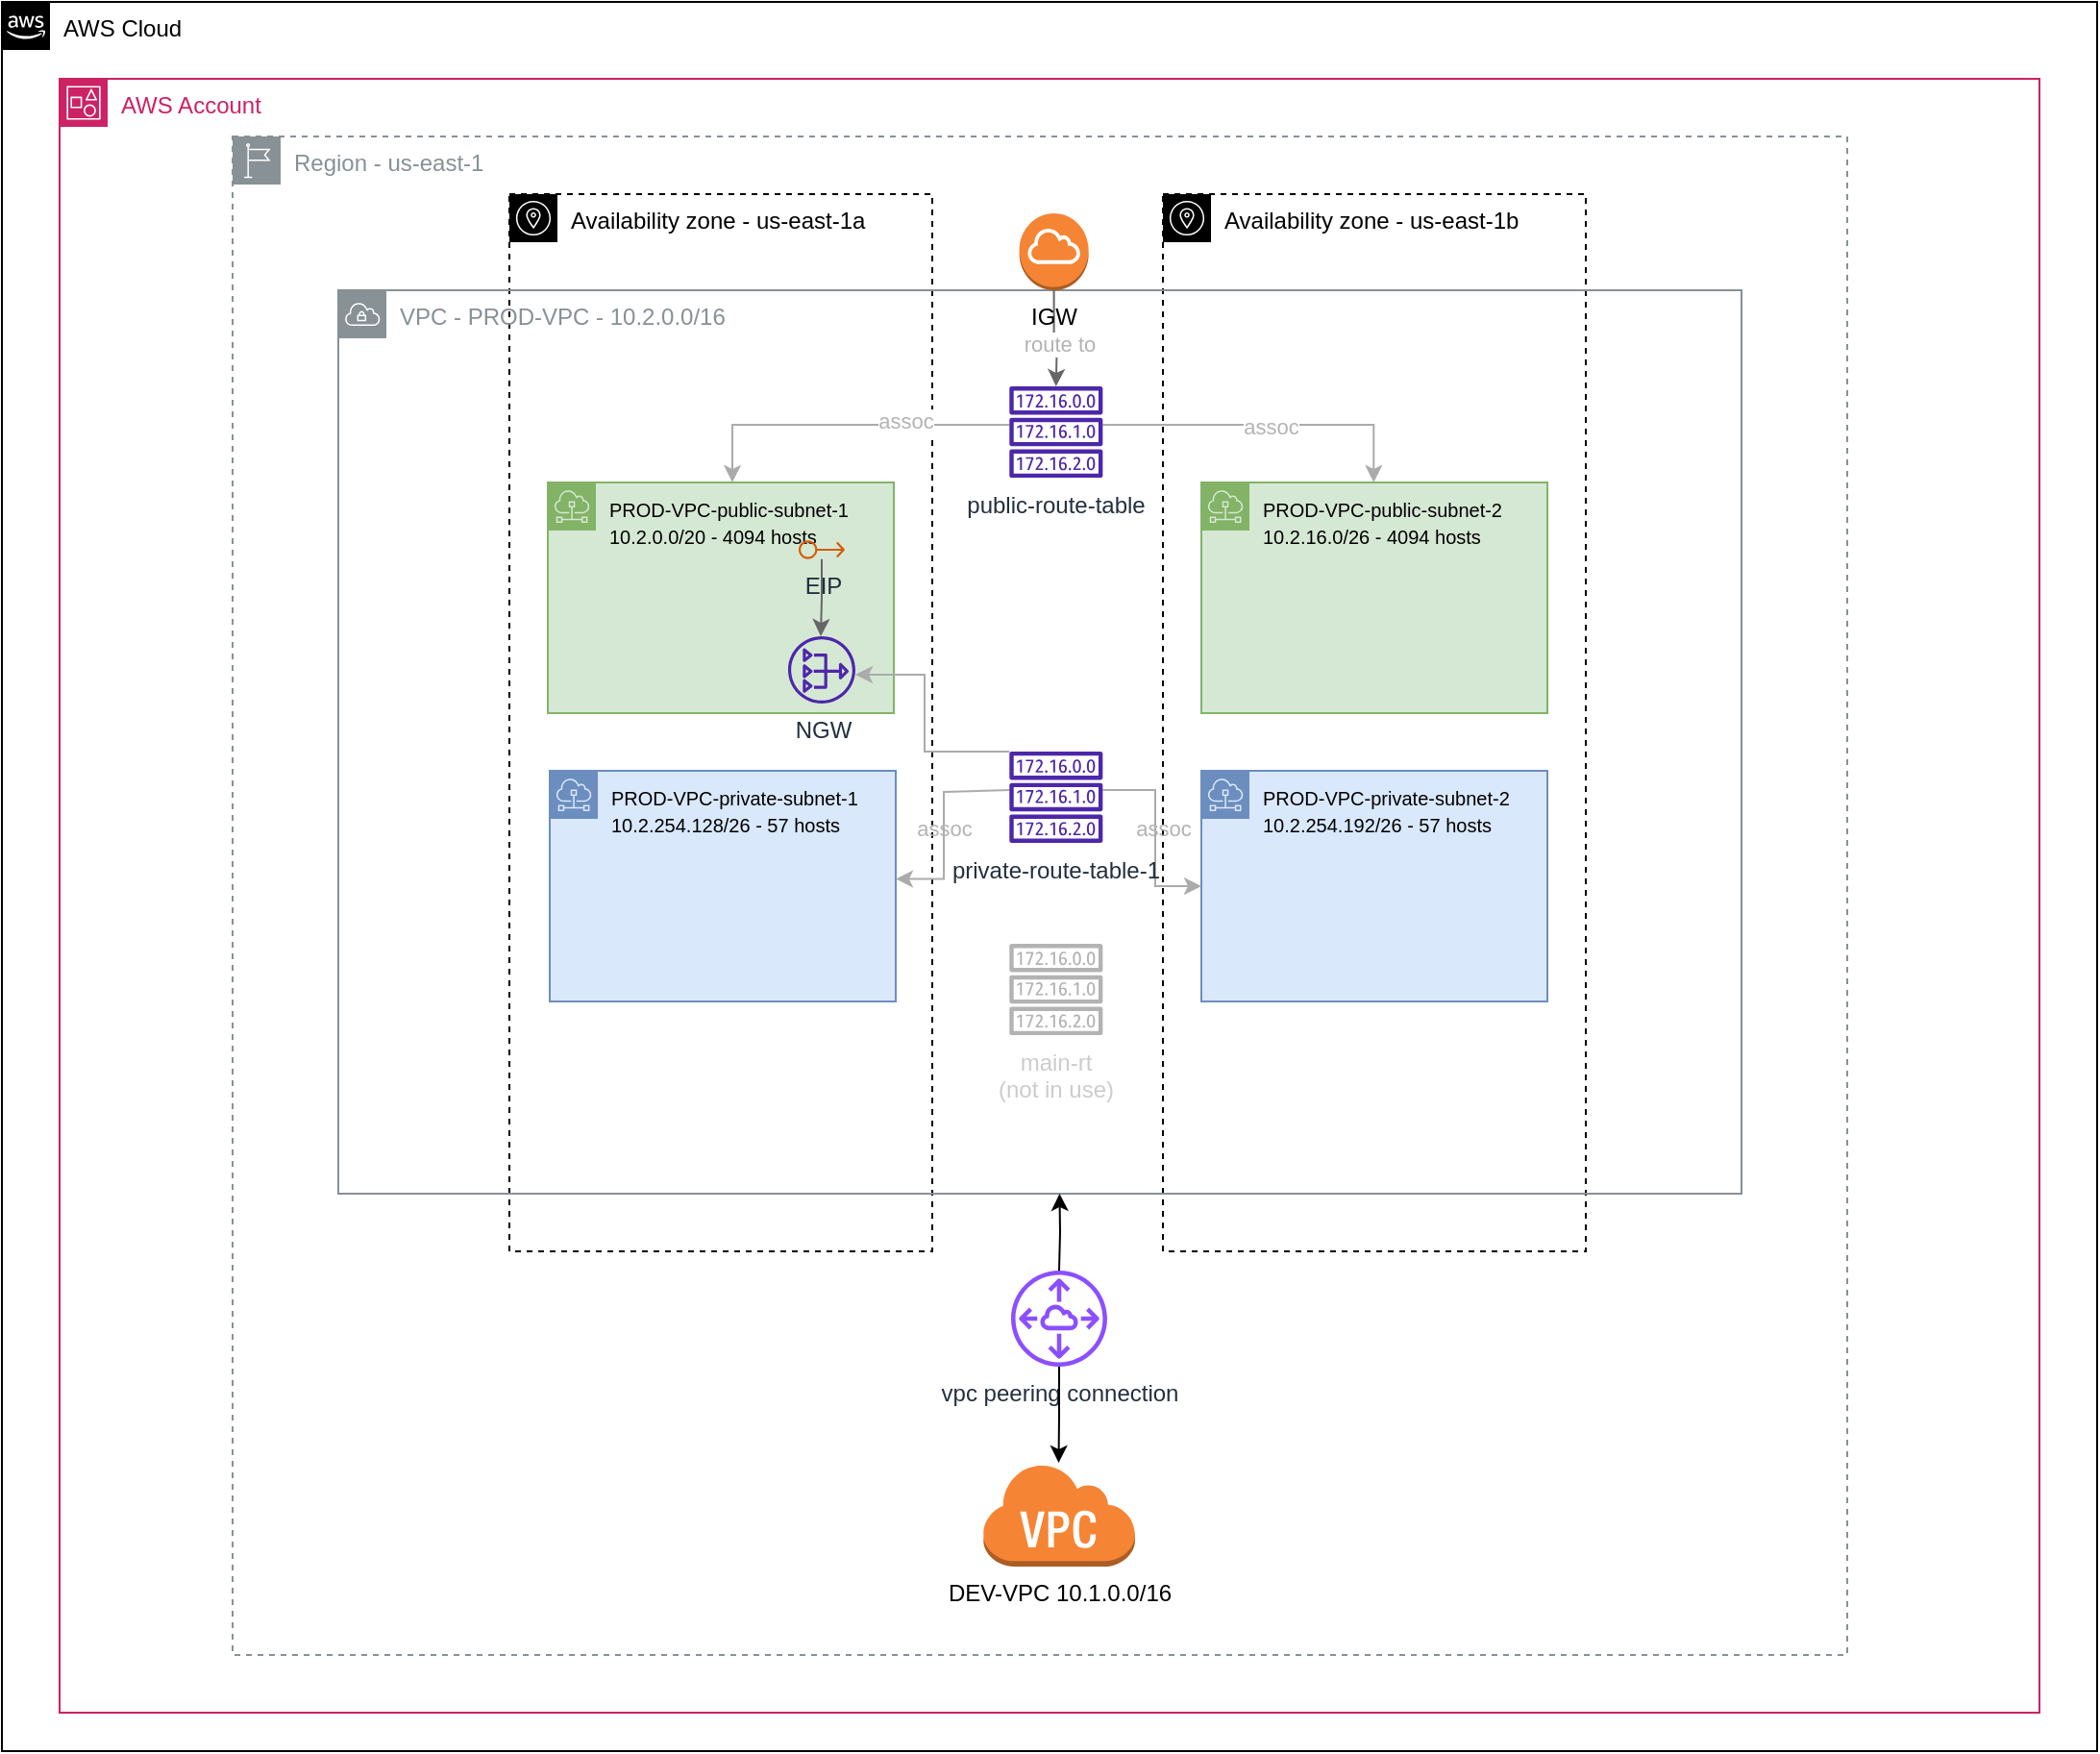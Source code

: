 <mxfile version="22.0.2" type="device">
  <diagram id="Ht1M8jgEwFfnCIfOTk4-" name="Page-1">
    <mxGraphModel dx="897" dy="1625" grid="1" gridSize="10" guides="1" tooltips="1" connect="1" arrows="1" fold="1" page="1" pageScale="1" pageWidth="1169" pageHeight="827" math="0" shadow="0">
      <root>
        <mxCell id="0" />
        <mxCell id="1QPkmNafXfvHqA0HPbNG-1" value="Cloud + Account + Region + AZs" parent="0" />
        <mxCell id="1QPkmNafXfvHqA0HPbNG-2" value="AWS Cloud" style="points=[[0,0],[0.25,0],[0.5,0],[0.75,0],[1,0],[1,0.25],[1,0.5],[1,0.75],[1,1],[0.75,1],[0.5,1],[0.25,1],[0,1],[0,0.75],[0,0.5],[0,0.25]];outlineConnect=0;html=1;whiteSpace=wrap;fontSize=12;fontStyle=0;shape=mxgraph.aws4.group;grIcon=mxgraph.aws4.group_aws_cloud_alt;verticalAlign=top;align=left;spacingLeft=30;dashed=0;labelBackgroundColor=#ffffff;container=0;pointerEvents=0;collapsible=0;recursiveResize=0;fillColor=none;" parent="1QPkmNafXfvHqA0HPbNG-1" vertex="1">
          <mxGeometry x="40" y="-490" width="1090" height="910" as="geometry" />
        </mxCell>
        <mxCell id="1QPkmNafXfvHqA0HPbNG-3" value="AWS Account" style="points=[[0,0],[0.25,0],[0.5,0],[0.75,0],[1,0],[1,0.25],[1,0.5],[1,0.75],[1,1],[0.75,1],[0.5,1],[0.25,1],[0,1],[0,0.75],[0,0.5],[0,0.25]];outlineConnect=0;gradientColor=none;html=1;whiteSpace=wrap;fontSize=12;fontStyle=0;container=0;pointerEvents=0;collapsible=0;recursiveResize=0;shape=mxgraph.aws4.group;grIcon=mxgraph.aws4.group_account;strokeColor=#CD2264;fillColor=none;verticalAlign=top;align=left;spacingLeft=30;fontColor=#CD2264;dashed=0;" parent="1QPkmNafXfvHqA0HPbNG-1" vertex="1">
          <mxGeometry x="70" y="-450" width="1030" height="850" as="geometry" />
        </mxCell>
        <mxCell id="1QPkmNafXfvHqA0HPbNG-5" value="Region - us-east-1" style="sketch=0;outlineConnect=0;gradientColor=none;html=1;whiteSpace=wrap;fontSize=12;fontStyle=0;shape=mxgraph.aws4.group;grIcon=mxgraph.aws4.group_region;strokeColor=#879196;fillColor=none;verticalAlign=top;align=left;spacingLeft=30;fontColor=#879196;dashed=1;" parent="1QPkmNafXfvHqA0HPbNG-1" vertex="1">
          <mxGeometry x="160" y="-420" width="840" height="790" as="geometry" />
        </mxCell>
        <mxCell id="1QPkmNafXfvHqA0HPbNG-75" value="Availability zone - us-east-1a" style="sketch=0;outlineConnect=0;html=1;whiteSpace=wrap;fontSize=12;fontStyle=0;shape=mxgraph.aws4.group;grIcon=mxgraph.aws4.group_availability_zone;verticalAlign=top;align=left;spacingLeft=30;dashed=1;fillColor=none;" parent="1QPkmNafXfvHqA0HPbNG-1" vertex="1">
          <mxGeometry x="304" y="-390" width="220" height="550" as="geometry" />
        </mxCell>
        <mxCell id="1QPkmNafXfvHqA0HPbNG-76" value="Availability zone - us-east-1b" style="sketch=0;outlineConnect=0;html=1;whiteSpace=wrap;fontSize=12;fontStyle=0;shape=mxgraph.aws4.group;grIcon=mxgraph.aws4.group_availability_zone;verticalAlign=top;align=left;spacingLeft=30;dashed=1;fillColor=none;" parent="1QPkmNafXfvHqA0HPbNG-1" vertex="1">
          <mxGeometry x="644" y="-390" width="220" height="550" as="geometry" />
        </mxCell>
        <mxCell id="1QPkmNafXfvHqA0HPbNG-4" value="vpc + azs" parent="0" />
        <mxCell id="1QPkmNafXfvHqA0HPbNG-6" value="VPC - PROD-VPC - 10.2.0.0/16" style="sketch=0;outlineConnect=0;gradientColor=none;html=1;whiteSpace=wrap;fontSize=12;fontStyle=0;shape=mxgraph.aws4.group;grIcon=mxgraph.aws4.group_vpc;strokeColor=#879196;fillColor=none;verticalAlign=top;align=left;spacingLeft=30;fontColor=#879196;dashed=0;" parent="1QPkmNafXfvHqA0HPbNG-4" vertex="1">
          <mxGeometry x="215" y="-340" width="730" height="470" as="geometry" />
        </mxCell>
        <mxCell id="1QPkmNafXfvHqA0HPbNG-9" value="subnets + route tables" parent="0" />
        <mxCell id="1QPkmNafXfvHqA0HPbNG-10" value="&lt;font style=&quot;font-size: 10px;&quot;&gt;PROD-VPC-public-subnet-1&lt;br&gt;10.2.0.0/20 - 4094 hosts&lt;/font&gt;" style="sketch=0;outlineConnect=0;html=1;whiteSpace=wrap;fontSize=12;fontStyle=0;shape=mxgraph.aws4.group;grIcon=mxgraph.aws4.group_subnet;strokeColor=#82b366;fillColor=#d5e8d4;verticalAlign=top;align=left;spacingLeft=30;dashed=0;" parent="1QPkmNafXfvHqA0HPbNG-9" vertex="1">
          <mxGeometry x="324" y="-240" width="180" height="120" as="geometry" />
        </mxCell>
        <mxCell id="1QPkmNafXfvHqA0HPbNG-11" value="&lt;font style=&quot;font-size: 10px;&quot;&gt;PROD-VPC-private-subnet-2&lt;br&gt;10.2.254.192/26 - 57 hosts&lt;/font&gt;" style="sketch=0;outlineConnect=0;html=1;whiteSpace=wrap;fontSize=12;fontStyle=0;shape=mxgraph.aws4.group;grIcon=mxgraph.aws4.group_subnet;strokeColor=#6c8ebf;fillColor=#dae8fc;verticalAlign=top;align=left;spacingLeft=30;dashed=0;" parent="1QPkmNafXfvHqA0HPbNG-9" vertex="1">
          <mxGeometry x="664" y="-90" width="180" height="120" as="geometry" />
        </mxCell>
        <mxCell id="1QPkmNafXfvHqA0HPbNG-12" value="&lt;font style=&quot;font-size: 10px;&quot;&gt;PROD-VPC-public-subnet-2&lt;br&gt;10.2.16.0/26 - 4094 hosts&lt;/font&gt;" style="sketch=0;outlineConnect=0;html=1;whiteSpace=wrap;fontSize=12;fontStyle=0;shape=mxgraph.aws4.group;grIcon=mxgraph.aws4.group_subnet;strokeColor=#82b366;fillColor=#d5e8d4;verticalAlign=top;align=left;spacingLeft=30;dashed=0;" parent="1QPkmNafXfvHqA0HPbNG-9" vertex="1">
          <mxGeometry x="664" y="-240" width="180" height="120" as="geometry" />
        </mxCell>
        <mxCell id="1QPkmNafXfvHqA0HPbNG-13" value="&lt;font style=&quot;font-size: 10px;&quot;&gt;PROD-VPC-private-subnet-1&lt;br&gt;10.2.254.128/26 - 57 hosts&lt;/font&gt;" style="sketch=0;outlineConnect=0;html=1;whiteSpace=wrap;fontSize=12;fontStyle=0;shape=mxgraph.aws4.group;grIcon=mxgraph.aws4.group_subnet;strokeColor=#6c8ebf;fillColor=#dae8fc;verticalAlign=top;align=left;spacingLeft=30;dashed=0;" parent="1QPkmNafXfvHqA0HPbNG-9" vertex="1">
          <mxGeometry x="325" y="-90" width="180" height="120" as="geometry" />
        </mxCell>
        <mxCell id="1QPkmNafXfvHqA0HPbNG-14" style="edgeStyle=orthogonalEdgeStyle;rounded=0;orthogonalLoop=1;jettySize=auto;html=1;fillColor=#f5f5f5;strokeColor=#ABABAB;" parent="1QPkmNafXfvHqA0HPbNG-9" source="1QPkmNafXfvHqA0HPbNG-18" target="1QPkmNafXfvHqA0HPbNG-10" edge="1">
          <mxGeometry relative="1" as="geometry">
            <Array as="points">
              <mxPoint x="420" y="-270" />
            </Array>
          </mxGeometry>
        </mxCell>
        <mxCell id="1QPkmNafXfvHqA0HPbNG-15" value="&lt;font color=&quot;#b3b3b3&quot;&gt;assoc&lt;/font&gt;" style="edgeLabel;html=1;align=center;verticalAlign=middle;resizable=0;points=[];" parent="1QPkmNafXfvHqA0HPbNG-14" vertex="1" connectable="0">
          <mxGeometry x="-0.376" y="-2" relative="1" as="geometry">
            <mxPoint as="offset" />
          </mxGeometry>
        </mxCell>
        <mxCell id="1QPkmNafXfvHqA0HPbNG-16" style="edgeStyle=orthogonalEdgeStyle;rounded=0;orthogonalLoop=1;jettySize=auto;html=1;fillColor=#f5f5f5;strokeColor=#ABABAB;" parent="1QPkmNafXfvHqA0HPbNG-9" source="1QPkmNafXfvHqA0HPbNG-18" target="1QPkmNafXfvHqA0HPbNG-12" edge="1">
          <mxGeometry relative="1" as="geometry">
            <Array as="points">
              <mxPoint x="753.65" y="-270" />
            </Array>
          </mxGeometry>
        </mxCell>
        <mxCell id="1QPkmNafXfvHqA0HPbNG-17" value="&lt;font color=&quot;#b3b3b3&quot;&gt;assoc&lt;/font&gt;" style="edgeLabel;html=1;align=center;verticalAlign=middle;resizable=0;points=[];" parent="1QPkmNafXfvHqA0HPbNG-16" vertex="1" connectable="0">
          <mxGeometry x="0.021" y="-1" relative="1" as="geometry">
            <mxPoint as="offset" />
          </mxGeometry>
        </mxCell>
        <mxCell id="1QPkmNafXfvHqA0HPbNG-18" value="public-route-table" style="sketch=0;outlineConnect=0;fontColor=#232F3E;gradientColor=none;fillColor=#4D27AA;strokeColor=none;dashed=0;verticalLabelPosition=bottom;verticalAlign=top;align=center;html=1;fontSize=12;fontStyle=0;aspect=fixed;pointerEvents=1;shape=mxgraph.aws4.route_table;" parent="1QPkmNafXfvHqA0HPbNG-9" vertex="1">
          <mxGeometry x="564" y="-290" width="48.82" height="47.56" as="geometry" />
        </mxCell>
        <mxCell id="1QPkmNafXfvHqA0HPbNG-19" style="edgeStyle=orthogonalEdgeStyle;rounded=0;orthogonalLoop=1;jettySize=auto;html=1;fillColor=#f5f5f5;strokeColor=#ABABAB;" parent="1QPkmNafXfvHqA0HPbNG-9" edge="1">
          <mxGeometry relative="1" as="geometry">
            <mxPoint x="564.147" y="-79.998" as="sourcePoint" />
            <mxPoint x="505.0" y="-33.69" as="targetPoint" />
            <Array as="points">
              <mxPoint x="530" y="-79" />
              <mxPoint x="530" y="-34" />
            </Array>
          </mxGeometry>
        </mxCell>
        <mxCell id="1QPkmNafXfvHqA0HPbNG-20" value="assoc" style="edgeLabel;html=1;align=center;verticalAlign=middle;resizable=0;points=[];fontColor=#B3B3B3;labelBackgroundColor=none;" parent="1QPkmNafXfvHqA0HPbNG-19" vertex="1" connectable="0">
          <mxGeometry x="0.281" y="-1" relative="1" as="geometry">
            <mxPoint x="1" y="-14" as="offset" />
          </mxGeometry>
        </mxCell>
        <mxCell id="1QPkmNafXfvHqA0HPbNG-24" value="&lt;font color=&quot;#cccccc&quot;&gt;main-rt&lt;br&gt;(not in use)&lt;/font&gt;" style="sketch=0;outlineConnect=0;fontColor=#232F3E;gradientColor=none;fillColor=#B3B3B3;strokeColor=none;dashed=0;verticalLabelPosition=bottom;verticalAlign=top;align=center;html=1;fontSize=12;fontStyle=0;aspect=fixed;pointerEvents=1;shape=mxgraph.aws4.route_table;" parent="1QPkmNafXfvHqA0HPbNG-9" vertex="1">
          <mxGeometry x="564" width="48.82" height="47.56" as="geometry" />
        </mxCell>
        <mxCell id="AKpphfEQczAsvL_5J20n-3" style="edgeStyle=orthogonalEdgeStyle;rounded=0;orthogonalLoop=1;jettySize=auto;html=1;fillColor=#f5f5f5;strokeColor=#ABABAB;" parent="1QPkmNafXfvHqA0HPbNG-9" source="1QPkmNafXfvHqA0HPbNG-23" edge="1">
          <mxGeometry relative="1" as="geometry">
            <mxPoint x="612.673" y="-166.2" as="sourcePoint" />
            <mxPoint x="664" y="-30" as="targetPoint" />
            <Array as="points">
              <mxPoint x="640" y="-80" />
              <mxPoint x="640" y="-30" />
            </Array>
          </mxGeometry>
        </mxCell>
        <mxCell id="AKpphfEQczAsvL_5J20n-4" value="&lt;font color=&quot;#b3b3b3&quot;&gt;assoc&lt;/font&gt;" style="edgeLabel;html=1;align=center;verticalAlign=middle;resizable=0;points=[];labelBackgroundColor=none;" parent="AKpphfEQczAsvL_5J20n-3" vertex="1" connectable="0">
          <mxGeometry x="-0.209" relative="1" as="geometry">
            <mxPoint x="4" y="7" as="offset" />
          </mxGeometry>
        </mxCell>
        <mxCell id="1QPkmNafXfvHqA0HPbNG-23" value="private-route-table-1" style="sketch=0;outlineConnect=0;fontColor=#232F3E;gradientColor=none;fillColor=#4D27AA;strokeColor=none;dashed=0;verticalLabelPosition=bottom;verticalAlign=top;align=center;html=1;fontSize=12;fontStyle=0;aspect=fixed;pointerEvents=1;shape=mxgraph.aws4.route_table;" parent="1QPkmNafXfvHqA0HPbNG-9" vertex="1">
          <mxGeometry x="564" y="-100.06" width="48.82" height="47.56" as="geometry" />
        </mxCell>
        <mxCell id="1" value="ngw + eip" parent="0" />
        <mxCell id="B61QVHAr3O2ggxZPTqZ4-23" style="edgeStyle=orthogonalEdgeStyle;rounded=0;orthogonalLoop=1;jettySize=auto;html=1;fillColor=#f5f5f5;strokeColor=#666666;" parent="1" source="yBIT4Z-B5Y2RuPXfhLnc-5" edge="1">
          <mxGeometry relative="1" as="geometry">
            <mxPoint x="588.4" y="-290" as="targetPoint" />
          </mxGeometry>
        </mxCell>
        <mxCell id="3AZNlneF2ymg2nEj50It-9" value="&lt;font color=&quot;#b3b3b3&quot;&gt;route to&lt;/font&gt;" style="edgeLabel;html=1;align=center;verticalAlign=middle;resizable=0;points=[];" parent="B61QVHAr3O2ggxZPTqZ4-23" vertex="1" connectable="0">
          <mxGeometry x="0.116" y="1" relative="1" as="geometry">
            <mxPoint as="offset" />
          </mxGeometry>
        </mxCell>
        <mxCell id="yBIT4Z-B5Y2RuPXfhLnc-5" value="IGW" style="outlineConnect=0;dashed=0;verticalLabelPosition=bottom;verticalAlign=top;align=center;html=1;shape=mxgraph.aws3.internet_gateway;fillColor=#F58534;gradientColor=none;" parent="1" vertex="1">
          <mxGeometry x="569.32" y="-380" width="36" height="40" as="geometry" />
        </mxCell>
        <mxCell id="1QPkmNafXfvHqA0HPbNG-25" style="edgeStyle=orthogonalEdgeStyle;rounded=0;orthogonalLoop=1;jettySize=auto;html=1;fillColor=#f5f5f5;strokeColor=#666666;" parent="1" source="1QPkmNafXfvHqA0HPbNG-28" target="1QPkmNafXfvHqA0HPbNG-26" edge="1">
          <mxGeometry relative="1" as="geometry">
            <mxPoint x="472" y="-160" as="targetPoint" />
            <Array as="points">
              <mxPoint x="467" y="-180" />
              <mxPoint x="466" y="-180" />
            </Array>
          </mxGeometry>
        </mxCell>
        <mxCell id="1QPkmNafXfvHqA0HPbNG-26" value="NGW" style="sketch=0;outlineConnect=0;fontColor=#232F3E;gradientColor=none;fillColor=#4D27AA;strokeColor=none;dashed=0;verticalLabelPosition=bottom;verticalAlign=top;align=center;html=1;fontSize=12;fontStyle=0;aspect=fixed;pointerEvents=1;shape=mxgraph.aws4.nat_gateway;" parent="1" vertex="1">
          <mxGeometry x="449" y="-160" width="35" height="35" as="geometry" />
        </mxCell>
        <mxCell id="1QPkmNafXfvHqA0HPbNG-27" style="edgeStyle=orthogonalEdgeStyle;rounded=0;orthogonalLoop=1;jettySize=auto;html=1;fillColor=#f5f5f5;strokeColor=#ABABAB;" parent="1" source="1QPkmNafXfvHqA0HPbNG-23" edge="1">
          <mxGeometry relative="1" as="geometry">
            <Array as="points">
              <mxPoint x="520" y="-100" />
              <mxPoint x="520" y="-140" />
            </Array>
            <mxPoint x="588.4" y="-90.06" as="sourcePoint" />
            <mxPoint x="484" y="-140" as="targetPoint" />
          </mxGeometry>
        </mxCell>
        <mxCell id="1QPkmNafXfvHqA0HPbNG-28" value="EIP" style="sketch=0;outlineConnect=0;fontColor=#232F3E;gradientColor=none;fillColor=#D45B07;strokeColor=none;dashed=0;verticalLabelPosition=bottom;verticalAlign=top;align=center;html=1;fontSize=12;fontStyle=0;aspect=fixed;pointerEvents=1;shape=mxgraph.aws4.elastic_ip_address;" parent="1" vertex="1">
          <mxGeometry x="454.5" y="-210" width="24" height="10" as="geometry" />
        </mxCell>
        <mxCell id="1QPkmNafXfvHqA0HPbNG-29" value="instances" parent="0" visible="0" />
        <mxCell id="1QPkmNafXfvHqA0HPbNG-30" value="&lt;font style=&quot;font-size: 8px;&quot;&gt;Instances&lt;/font&gt;" style="outlineConnect=0;dashed=0;verticalLabelPosition=bottom;verticalAlign=top;align=center;html=1;shape=mxgraph.aws3.instances;fillColor=#F58534;gradientColor=none;" parent="1QPkmNafXfvHqA0HPbNG-29" vertex="1">
          <mxGeometry x="384" y="-195" width="45.09" height="45" as="geometry" />
        </mxCell>
        <mxCell id="1QPkmNafXfvHqA0HPbNG-31" style="edgeStyle=orthogonalEdgeStyle;rounded=0;orthogonalLoop=1;jettySize=auto;html=1;fillColor=#f5f5f5;strokeColor=#666666;" parent="1QPkmNafXfvHqA0HPbNG-29" source="1QPkmNafXfvHqA0HPbNG-32" target="1QPkmNafXfvHqA0HPbNG-23" edge="1">
          <mxGeometry relative="1" as="geometry">
            <mxPoint x="466.5" y="-125" as="targetPoint" />
            <Array as="points">
              <mxPoint x="588" y="-20" />
            </Array>
          </mxGeometry>
        </mxCell>
        <mxCell id="1QPkmNafXfvHqA0HPbNG-32" value="&lt;font style=&quot;font-size: 8px;&quot;&gt;Instances&lt;/font&gt;" style="outlineConnect=0;dashed=0;verticalLabelPosition=bottom;verticalAlign=top;align=center;html=1;shape=mxgraph.aws3.instances;fillColor=#F58534;gradientColor=none;" parent="1QPkmNafXfvHqA0HPbNG-29" vertex="1">
          <mxGeometry x="384.09" y="-52.5" width="45" height="45" as="geometry" />
        </mxCell>
        <mxCell id="1QPkmNafXfvHqA0HPbNG-71" value="peering-connection" parent="0" />
        <mxCell id="1QPkmNafXfvHqA0HPbNG-72" value="vpc peering connection&lt;br&gt;" style="sketch=0;outlineConnect=0;fontColor=#232F3E;gradientColor=none;fillColor=#8C4FFF;strokeColor=none;dashed=0;verticalLabelPosition=bottom;verticalAlign=top;align=center;html=1;fontSize=12;fontStyle=0;aspect=fixed;pointerEvents=1;shape=mxgraph.aws4.peering;" parent="1QPkmNafXfvHqA0HPbNG-71" vertex="1">
          <mxGeometry x="565" y="170" width="50" height="50" as="geometry" />
        </mxCell>
        <mxCell id="1QPkmNafXfvHqA0HPbNG-81" style="edgeStyle=orthogonalEdgeStyle;rounded=0;orthogonalLoop=1;jettySize=auto;html=1;entryX=0.514;entryY=1;entryDx=0;entryDy=0;entryPerimeter=0;" parent="1QPkmNafXfvHqA0HPbNG-71" target="1QPkmNafXfvHqA0HPbNG-6" edge="1">
          <mxGeometry relative="1" as="geometry">
            <mxPoint x="590" y="170" as="sourcePoint" />
            <mxPoint x="620" y="130" as="targetPoint" />
            <Array as="points" />
          </mxGeometry>
        </mxCell>
        <mxCell id="1QPkmNafXfvHqA0HPbNG-82" value="dev-vpc-black-box" parent="0" />
        <mxCell id="1QPkmNafXfvHqA0HPbNG-84" value="DEV-VPC 10.1.0.0/16" style="outlineConnect=0;dashed=0;verticalLabelPosition=bottom;verticalAlign=top;align=center;html=1;shape=mxgraph.aws3.virtual_private_cloud;fillColor=#F58534;gradientColor=none;" parent="1QPkmNafXfvHqA0HPbNG-82" vertex="1">
          <mxGeometry x="550" y="270" width="79.5" height="54" as="geometry" />
        </mxCell>
        <mxCell id="1QPkmNafXfvHqA0HPbNG-85" style="edgeStyle=orthogonalEdgeStyle;rounded=0;orthogonalLoop=1;jettySize=auto;html=1;" parent="1QPkmNafXfvHqA0HPbNG-82" source="1QPkmNafXfvHqA0HPbNG-72" target="1QPkmNafXfvHqA0HPbNG-84" edge="1">
          <mxGeometry relative="1" as="geometry" />
        </mxCell>
      </root>
    </mxGraphModel>
  </diagram>
</mxfile>
